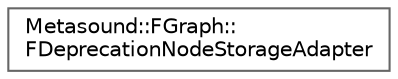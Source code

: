 digraph "Graphical Class Hierarchy"
{
 // INTERACTIVE_SVG=YES
 // LATEX_PDF_SIZE
  bgcolor="transparent";
  edge [fontname=Helvetica,fontsize=10,labelfontname=Helvetica,labelfontsize=10];
  node [fontname=Helvetica,fontsize=10,shape=box,height=0.2,width=0.4];
  rankdir="LR";
  Node0 [id="Node000000",label="Metasound::FGraph::\lFDeprecationNodeStorageAdapter",height=0.2,width=0.4,color="grey40", fillcolor="white", style="filled",URL="$d5/dc6/structMetasound_1_1FGraph_1_1FDeprecationNodeStorageAdapter.html",tooltip=" "];
}
